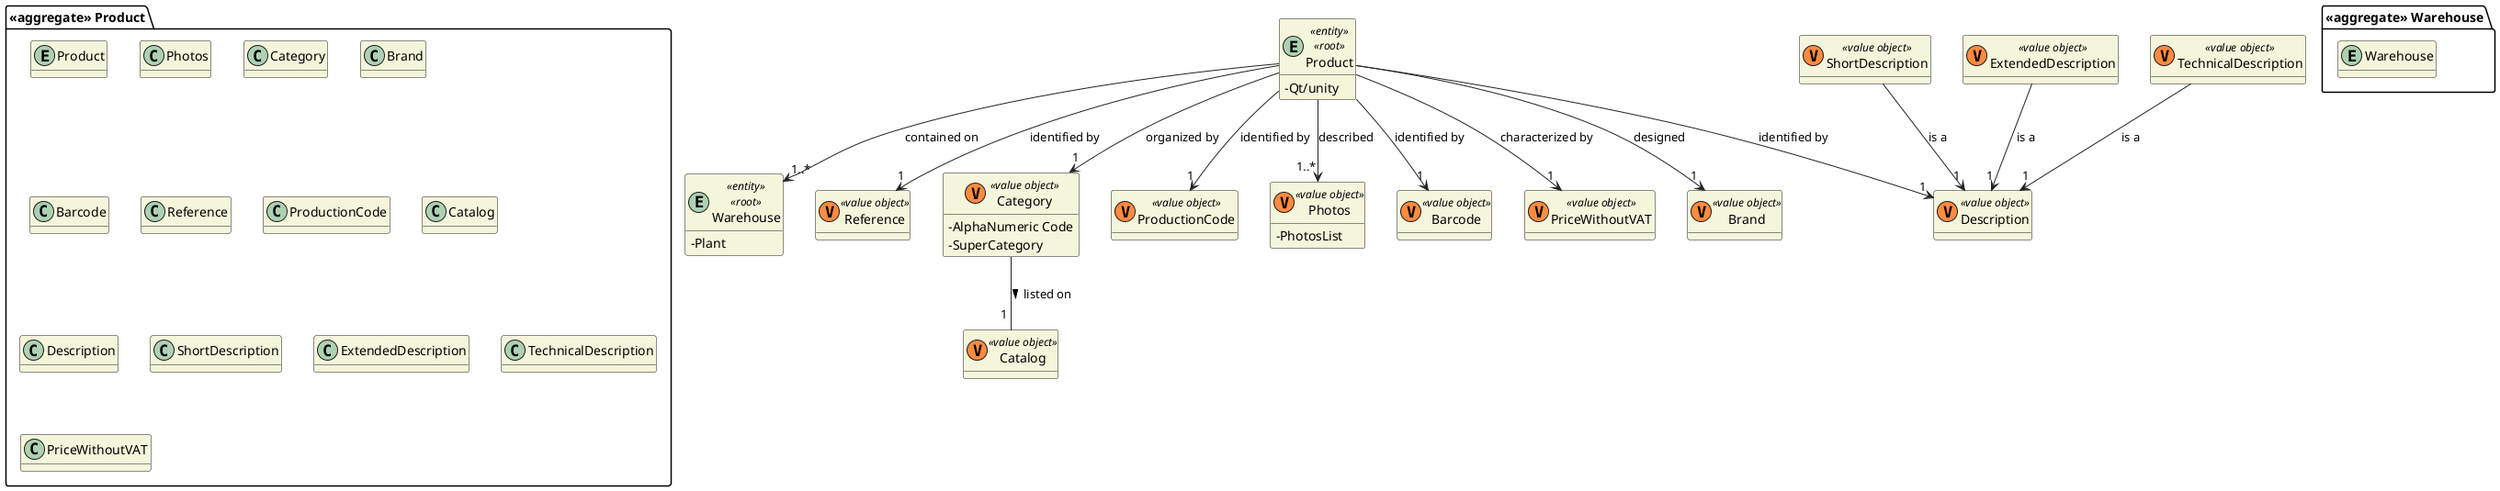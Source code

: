 @startuml

hide methods
skinparam classAttributeIconSize 0
skinparam classBackgroundColor beige
skinparam ArrowColor #222222

package "<<aggregate>> Product" {
    entity Product
    class Photos
    class Category
    class Brand
    class Barcode
    class Reference
    class ProductionCode
    class Catalog
    class Description
    class ShortDescription
    class ExtendedDescription
    class TechnicalDescription
    class PriceWithoutVAT
}

package "<<aggregate>> Warehouse" {
    entity Warehouse
}

entity Warehouse <<entity>> <<root>> {
-Plant
}

entity Product <<entity>> <<root>> {
-Qt/unity
}

class Reference <<(V,#FF8B40) value object>> {}

class Category <<(V,#FF8B40) value object>>{
- AlphaNumeric Code
- SuperCategory
}

class ProductionCode <<(V,#FF8B40) value object>>{}

class Photos <<(V,#FF8B40) value object>>{
- PhotosList
}

class Barcode <<(V,#FF8B40) value object>>{}

class PriceWithoutVAT <<(V,#FF8B40) value object>>{}

class Brand <<(V,#FF8B40) value object>>{}

class Description <<(V,#FF8B40) value object>>{}

class ShortDescription <<(V,#FF8B40) value object>>{}

class ExtendedDescription <<(V,#FF8B40) value object>>{}

class TechnicalDescription <<(V,#FF8B40) value object>>{}

class Description <<(V,#FF8B40) value object>>{}

class Catalog <<(V,#FF8B40) value object>>{}


Product --> "1..*" Warehouse : contained on

Product --> "1" Reference : identified by
Product --> "1..*" Photos : described
Product --> "1" Brand : designed
Product --> "1" Category : organized by
Product --> "1" Barcode : identified by
Product --> "1" ProductionCode : identified by
Product --> "1" Description : identified by
Product --> "1" PriceWithoutVAT : characterized by


ShortDescription --> "1" Description : is a
ExtendedDescription --> "1" Description : is a
TechnicalDescription --> "1" Description : is a

Category -- "1 " Catalog : listed on >

@enduml